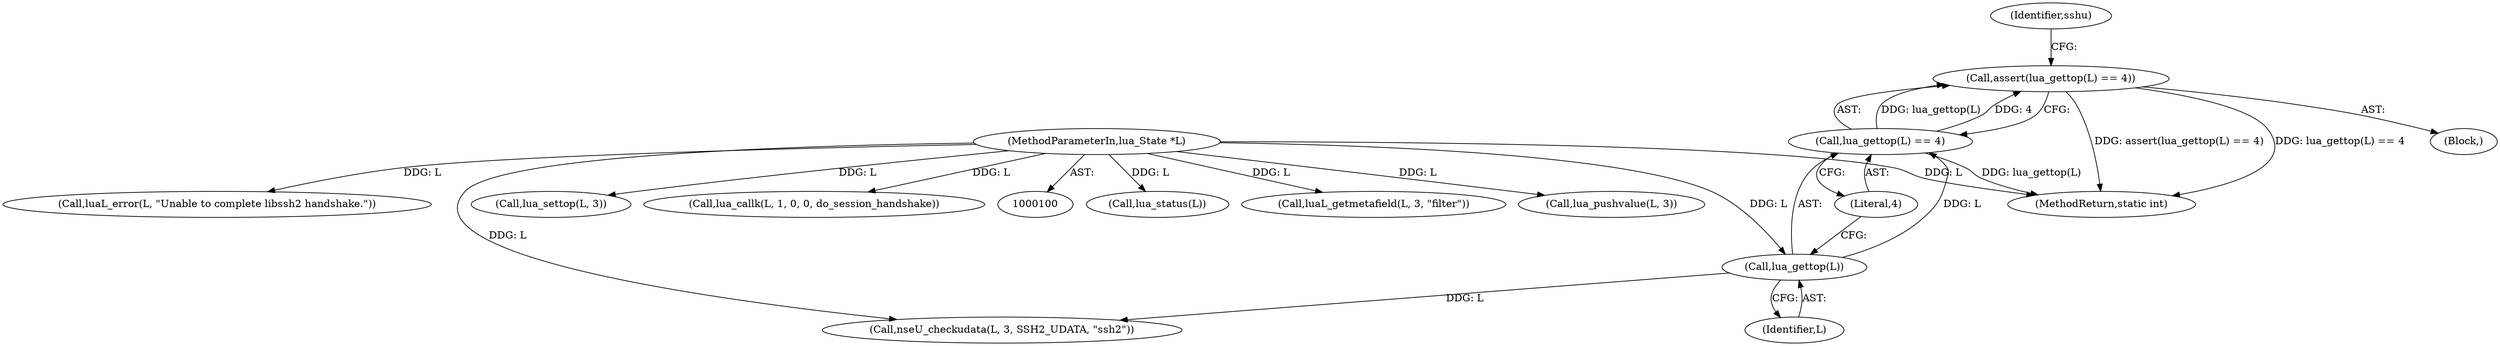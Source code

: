 digraph "0_nmap_350bbe0597d37ad67abe5fef8fba984707b4e9ad@API" {
"1000110" [label="(Call,assert(lua_gettop(L) == 4))"];
"1000111" [label="(Call,lua_gettop(L) == 4)"];
"1000112" [label="(Call,lua_gettop(L))"];
"1000101" [label="(MethodParameterIn,lua_State *L)"];
"1000116" [label="(Identifier,sshu)"];
"1000110" [label="(Call,assert(lua_gettop(L) == 4))"];
"1000112" [label="(Call,lua_gettop(L))"];
"1000148" [label="(Call,lua_status(L))"];
"1000111" [label="(Call,lua_gettop(L) == 4)"];
"1000139" [label="(Call,luaL_getmetafield(L, 3, \"filter\"))"];
"1000119" [label="(Call,nseU_checkudata(L, 3, SSH2_UDATA, \"ssh2\"))"];
"1000143" [label="(Call,lua_pushvalue(L, 3))"];
"1000178" [label="(MethodReturn,static int)"];
"1000113" [label="(Identifier,L)"];
"1000104" [label="(Block,)"];
"1000170" [label="(Call,luaL_error(L, \"Unable to complete libssh2 handshake.\"))"];
"1000101" [label="(MethodParameterIn,lua_State *L)"];
"1000173" [label="(Call,lua_settop(L, 3))"];
"1000151" [label="(Call,lua_callk(L, 1, 0, 0, do_session_handshake))"];
"1000114" [label="(Literal,4)"];
"1000110" -> "1000104"  [label="AST: "];
"1000110" -> "1000111"  [label="CFG: "];
"1000111" -> "1000110"  [label="AST: "];
"1000116" -> "1000110"  [label="CFG: "];
"1000110" -> "1000178"  [label="DDG: assert(lua_gettop(L) == 4)"];
"1000110" -> "1000178"  [label="DDG: lua_gettop(L) == 4"];
"1000111" -> "1000110"  [label="DDG: lua_gettop(L)"];
"1000111" -> "1000110"  [label="DDG: 4"];
"1000111" -> "1000114"  [label="CFG: "];
"1000112" -> "1000111"  [label="AST: "];
"1000114" -> "1000111"  [label="AST: "];
"1000111" -> "1000178"  [label="DDG: lua_gettop(L)"];
"1000112" -> "1000111"  [label="DDG: L"];
"1000112" -> "1000113"  [label="CFG: "];
"1000113" -> "1000112"  [label="AST: "];
"1000114" -> "1000112"  [label="CFG: "];
"1000101" -> "1000112"  [label="DDG: L"];
"1000112" -> "1000119"  [label="DDG: L"];
"1000101" -> "1000100"  [label="AST: "];
"1000101" -> "1000178"  [label="DDG: L"];
"1000101" -> "1000119"  [label="DDG: L"];
"1000101" -> "1000139"  [label="DDG: L"];
"1000101" -> "1000143"  [label="DDG: L"];
"1000101" -> "1000148"  [label="DDG: L"];
"1000101" -> "1000151"  [label="DDG: L"];
"1000101" -> "1000170"  [label="DDG: L"];
"1000101" -> "1000173"  [label="DDG: L"];
}

